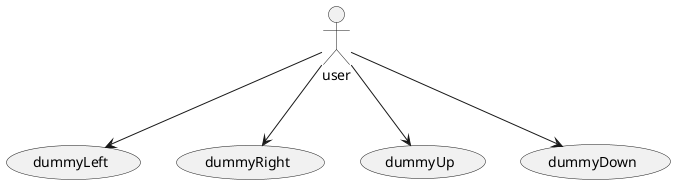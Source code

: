 @startuml

:user: --> (dummyLeft)
:user: --> (dummyRight)
:user: --> (dummyUp)
:user: --> (dummyDown)

@enduml

